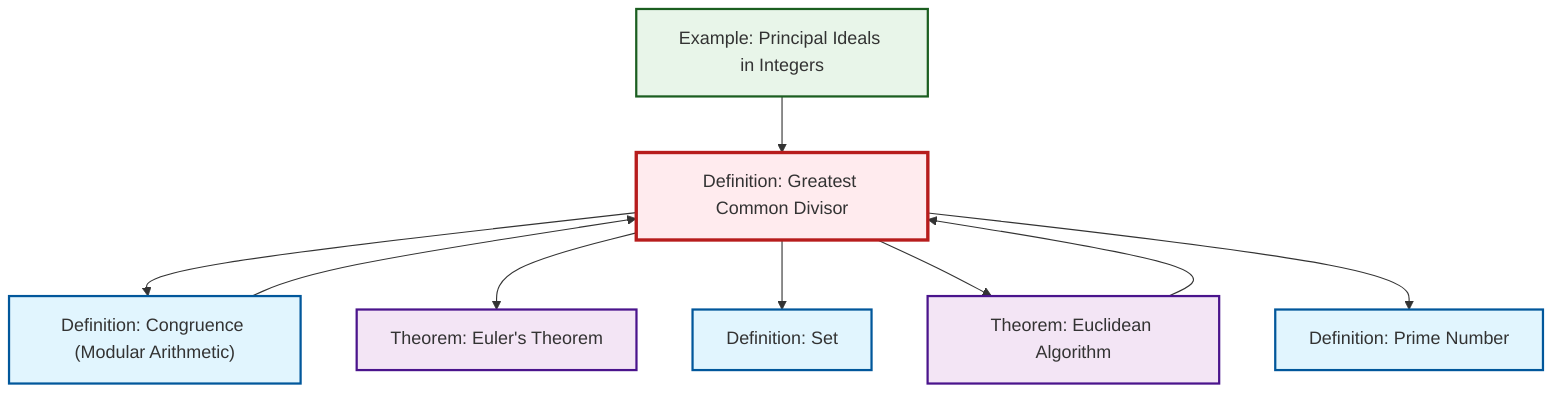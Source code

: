 graph TD
    classDef definition fill:#e1f5fe,stroke:#01579b,stroke-width:2px
    classDef theorem fill:#f3e5f5,stroke:#4a148c,stroke-width:2px
    classDef axiom fill:#fff3e0,stroke:#e65100,stroke-width:2px
    classDef example fill:#e8f5e9,stroke:#1b5e20,stroke-width:2px
    classDef current fill:#ffebee,stroke:#b71c1c,stroke-width:3px
    thm-euler["Theorem: Euler's Theorem"]:::theorem
    def-gcd["Definition: Greatest Common Divisor"]:::definition
    def-congruence["Definition: Congruence (Modular Arithmetic)"]:::definition
    def-set["Definition: Set"]:::definition
    ex-principal-ideal["Example: Principal Ideals in Integers"]:::example
    def-prime["Definition: Prime Number"]:::definition
    thm-euclidean-algorithm["Theorem: Euclidean Algorithm"]:::theorem
    def-gcd --> def-congruence
    def-gcd --> thm-euler
    def-gcd --> def-set
    def-gcd --> thm-euclidean-algorithm
    thm-euclidean-algorithm --> def-gcd
    ex-principal-ideal --> def-gcd
    def-gcd --> def-prime
    def-congruence --> def-gcd
    class def-gcd current
